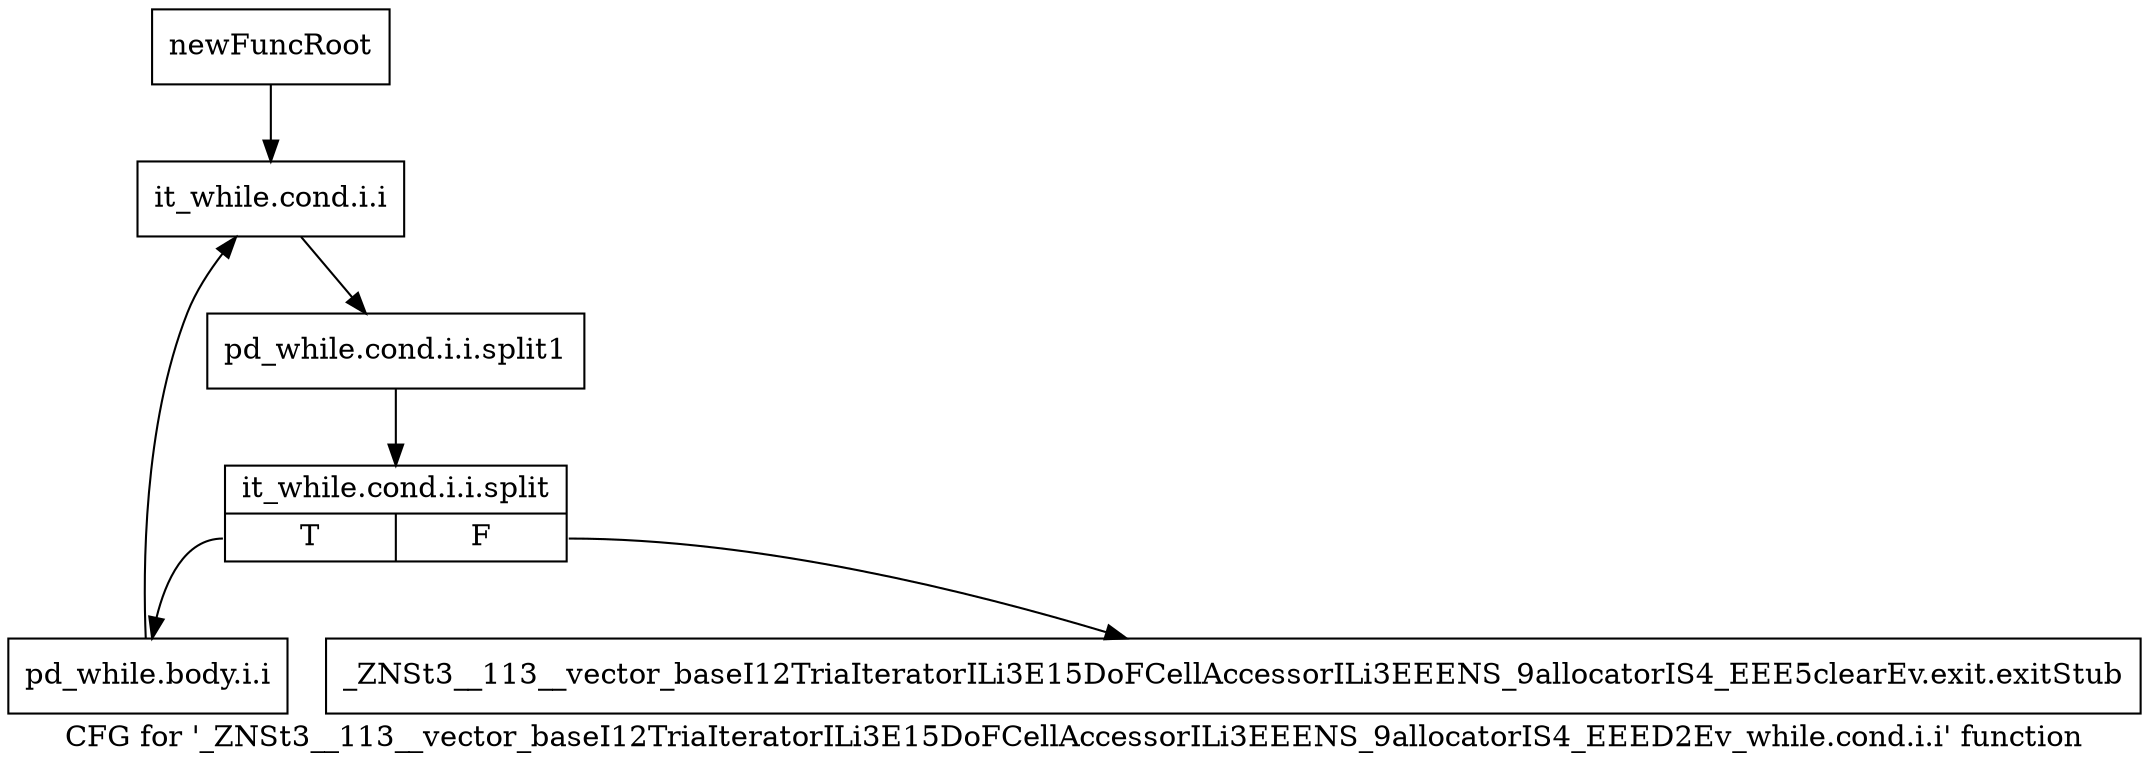 digraph "CFG for '_ZNSt3__113__vector_baseI12TriaIteratorILi3E15DoFCellAccessorILi3EEENS_9allocatorIS4_EEED2Ev_while.cond.i.i' function" {
	label="CFG for '_ZNSt3__113__vector_baseI12TriaIteratorILi3E15DoFCellAccessorILi3EEENS_9allocatorIS4_EEED2Ev_while.cond.i.i' function";

	Node0x8fb6340 [shape=record,label="{newFuncRoot}"];
	Node0x8fb6340 -> Node0x8fb63e0;
	Node0x8fb6390 [shape=record,label="{_ZNSt3__113__vector_baseI12TriaIteratorILi3E15DoFCellAccessorILi3EEENS_9allocatorIS4_EEE5clearEv.exit.exitStub}"];
	Node0x8fb63e0 [shape=record,label="{it_while.cond.i.i}"];
	Node0x8fb63e0 -> Node0xc56a780;
	Node0xc56a780 [shape=record,label="{pd_while.cond.i.i.split1}"];
	Node0xc56a780 -> Node0xc5b13a0;
	Node0xc5b13a0 [shape=record,label="{it_while.cond.i.i.split|{<s0>T|<s1>F}}"];
	Node0xc5b13a0:s0 -> Node0x8fb6430;
	Node0xc5b13a0:s1 -> Node0x8fb6390;
	Node0x8fb6430 [shape=record,label="{pd_while.body.i.i}"];
	Node0x8fb6430 -> Node0x8fb63e0;
}
